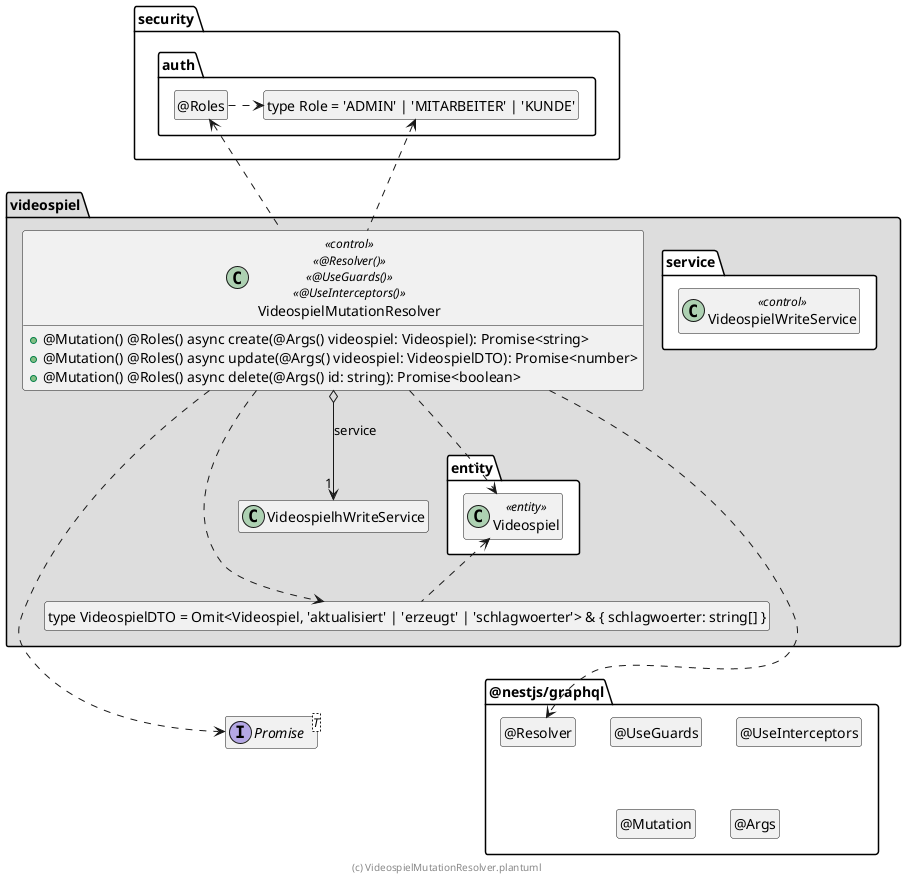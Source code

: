 ' Preview durch <Alt>d

@startuml Controller-Klasse

interface Promise<T>

package @nestjs/graphql {
  class "@Resolver" as Resolver
  hide Resolver circle

  class "@UseGuards" as UseGuards
  hide UseGuards circle

  class "@UseInterceptors" as UseInterceptors
  hide UseInterceptors circle

  class "@Mutation" as Mutation
  hide Mutation circle

  class "@Args" as Args
  hide Args circle
}

package security.auth {
  class "type Role = 'ADMIN' | 'MITARBEITER' | 'KUNDE'" as Role
  hide Role circle

  class "@Roles" as Roles
  hide Roles circle

  Roles .right.> Role
}

package videospiel #DDDDDD {
  package entity #FFFFFF {
    class Videospiel <<entity>>
  }

  package service #FFFFFF {
    class VideospielWriteService << control >>
  }

  class "type VideospielDTO = Omit<Videospiel, 'aktualisiert' | 'erzeugt' | 'schlagwoerter'> & { schlagwoerter: string[] }" as VideospielDTO
  hide VideospielDTO circle

  class VideospielMutationResolver << control >> << @Resolver() >> << @UseGuards() >> << @UseInterceptors() >> {
    + @Mutation() @Roles() async create(@Args() videospiel: Videospiel): Promise<string>
    + @Mutation() @Roles() async update(@Args() videospiel: VideospielDTO): Promise<number>
    + @Mutation() @Roles() async delete(@Args() id: string): Promise<boolean>
  }

  VideospielMutationResolver o-down-> "1" VideospielhWriteService : service

  VideospielMutationResolver ..> Videospiel
  VideospielMutationResolver ..> VideospielDTO
  VideospielDTO .up.> Videospiel
  VideospielMutationResolver ..> Promise
  VideospielMutationResolver ..> Resolver

  VideospielMutationResolver .up.> Roles
  VideospielMutationResolver .up.> Role

  VideospielDTO .[hidden].> Promise
  VideospielDTO .[hidden].> Resolver
}

hide empty members

footer (c) VideospielMutationResolver.plantuml

@enduml
